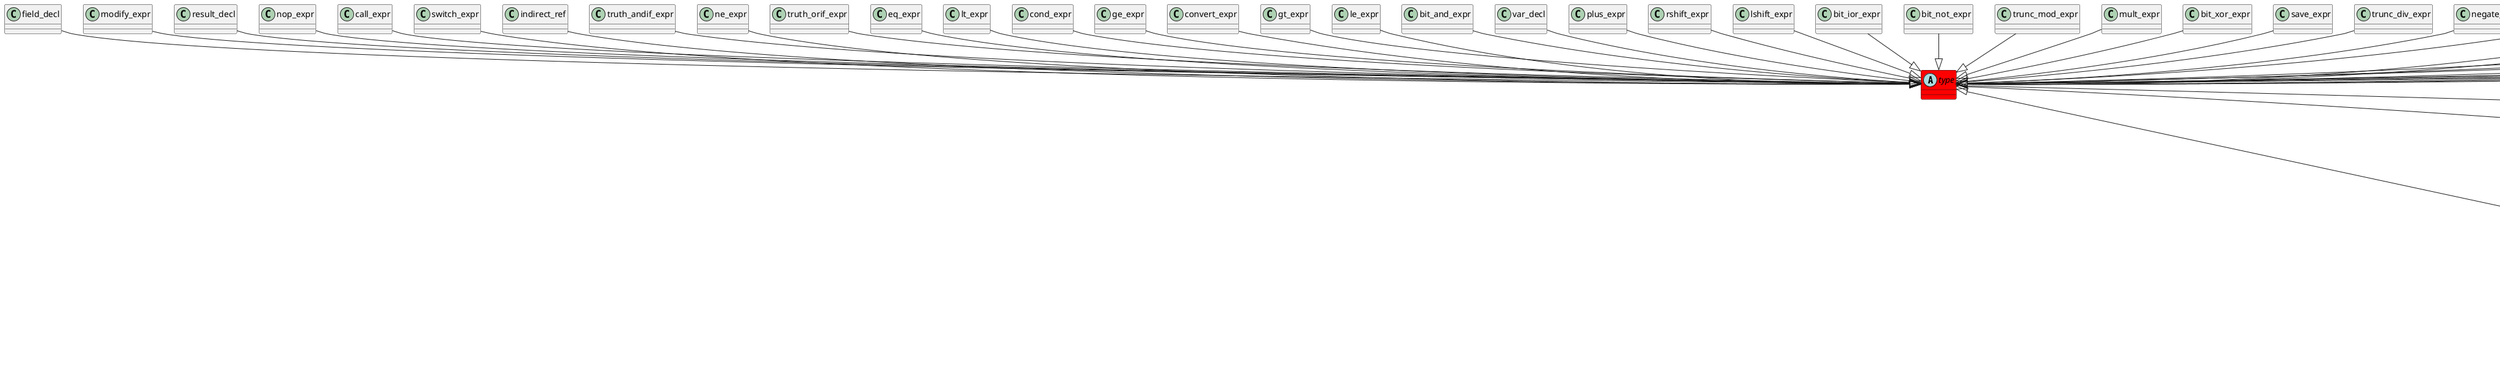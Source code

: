 @startuml
abstract class	type	 #red	
type	 --|> 	integer_type	
type_decl	 --|> 	type	
abstract class	name	 #red	
name	 --|> 	type_decl	
integer_type	 --|> 	name	
abstract class	size	 #red	
size	 --|> 	integer_cst	
integer_type	 --|> 	size	
abstract class	min	 #red	
min	 --|> 	integer_cst	
integer_type	 --|> 	min	
abstract class	max	 #red	
max	 --|> 	integer_cst	
integer_type	 --|> 	max	
integer_cst	 --|> 	type	
name	 --|> 	identifier_node	
abstract class	value	 #red	
value	 --|> 	integer_type	
integer_cst	 --|> 	value	
abstract class	domn	 #red	
domn	 --|> 	integer_type	
array_type	 --|> 	domn	
abstract class	ptd	 #red	
ptd	 --|> 	integer_type	
pointer_type	 --|> 	ptd	
field_decl	 --|> 	type	
abstract class	valu	 #red	
valu	 --|> 	integer_type	
tree_list	 --|> 	valu	
abstract class	unql	 #red	
unql	 --|> 	integer_type	
integer_type	 --|> 	unql	
abstract class	elts	 #red	
elts	 --|> 	integer_type	
array_type	 --|> 	elts	
abstract class	retn	 #red	
retn	 --|> 	integer_type	
function_type	 --|> 	retn	
parm_decl	 --|> 	type	
abstract class	argt	 #red	
argt	 --|> 	integer_type	
parm_decl	 --|> 	argt	
modify_expr	 --|> 	type	
result_decl	 --|> 	type	
nop_expr	 --|> 	type	
call_expr	 --|> 	type	
switch_expr	 --|> 	type	
indirect_ref	 --|> 	type	
truth_andif_expr	 --|> 	type	
ne_expr	 --|> 	type	
truth_orif_expr	 --|> 	type	
eq_expr	 --|> 	type	
lt_expr	 --|> 	type	
cond_expr	 --|> 	type	
ge_expr	 --|> 	type	
convert_expr	 --|> 	type	
gt_expr	 --|> 	type	
le_expr	 --|> 	type	
bit_and_expr	 --|> 	type	
var_decl	 --|> 	type	
plus_expr	 --|> 	type	
rshift_expr	 --|> 	type	
lshift_expr	 --|> 	type	
bit_ior_expr	 --|> 	type	
bit_not_expr	 --|> 	type	
trunc_mod_expr	 --|> 	type	
mult_expr	 --|> 	type	
bit_xor_expr	 --|> 	type	
save_expr	 --|> 	type	
trunc_div_expr	 --|> 	type	
negate_expr	 --|> 	type	
predecrement_expr	 --|> 	type	
minus_expr	 --|> 	type	
component_ref	 --|> 	type	
target_expr	 --|> 	type	
lrotate_expr	 --|> 	type	
array_ref	 --|> 	type	
postincrement_expr	 --|> 	type	
min_expr	 --|> 	type	
max_expr	 --|> 	type	
postdecrement_expr	 --|> 	type	
preincrement_expr	 --|> 	type	
compound_expr	 --|> 	type	
bit_field_ref	 --|> 	type	
@enduml
